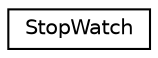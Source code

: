 digraph "Graphical Class Hierarchy"
{
  edge [fontname="Helvetica",fontsize="10",labelfontname="Helvetica",labelfontsize="10"];
  node [fontname="Helvetica",fontsize="10",shape=record];
  rankdir="LR";
  Node1 [label="StopWatch",height=0.2,width=0.4,color="black", fillcolor="white", style="filled",URL="$classStopWatch.html"];
}
